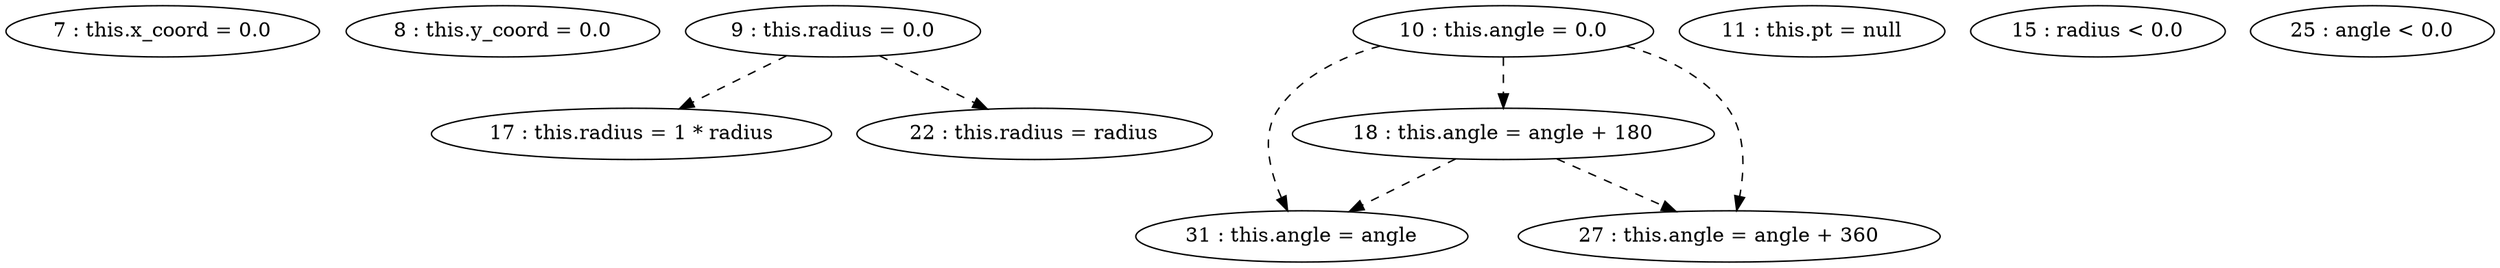 digraph G {
"7 : this.x_coord = 0.0"
"8 : this.y_coord = 0.0"
"9 : this.radius = 0.0"
"9 : this.radius = 0.0" -> "17 : this.radius = 1 * radius" [style=dashed]
"9 : this.radius = 0.0" -> "22 : this.radius = radius" [style=dashed]
"10 : this.angle = 0.0"
"10 : this.angle = 0.0" -> "18 : this.angle = angle + 180" [style=dashed]
"10 : this.angle = 0.0" -> "31 : this.angle = angle" [style=dashed]
"10 : this.angle = 0.0" -> "27 : this.angle = angle + 360" [style=dashed]
"11 : this.pt = null"
"15 : radius < 0.0"
"17 : this.radius = 1 * radius"
"18 : this.angle = angle + 180"
"18 : this.angle = angle + 180" -> "31 : this.angle = angle" [style=dashed]
"18 : this.angle = angle + 180" -> "27 : this.angle = angle + 360" [style=dashed]
"22 : this.radius = radius"
"25 : angle < 0.0"
"27 : this.angle = angle + 360"
"31 : this.angle = angle"
}